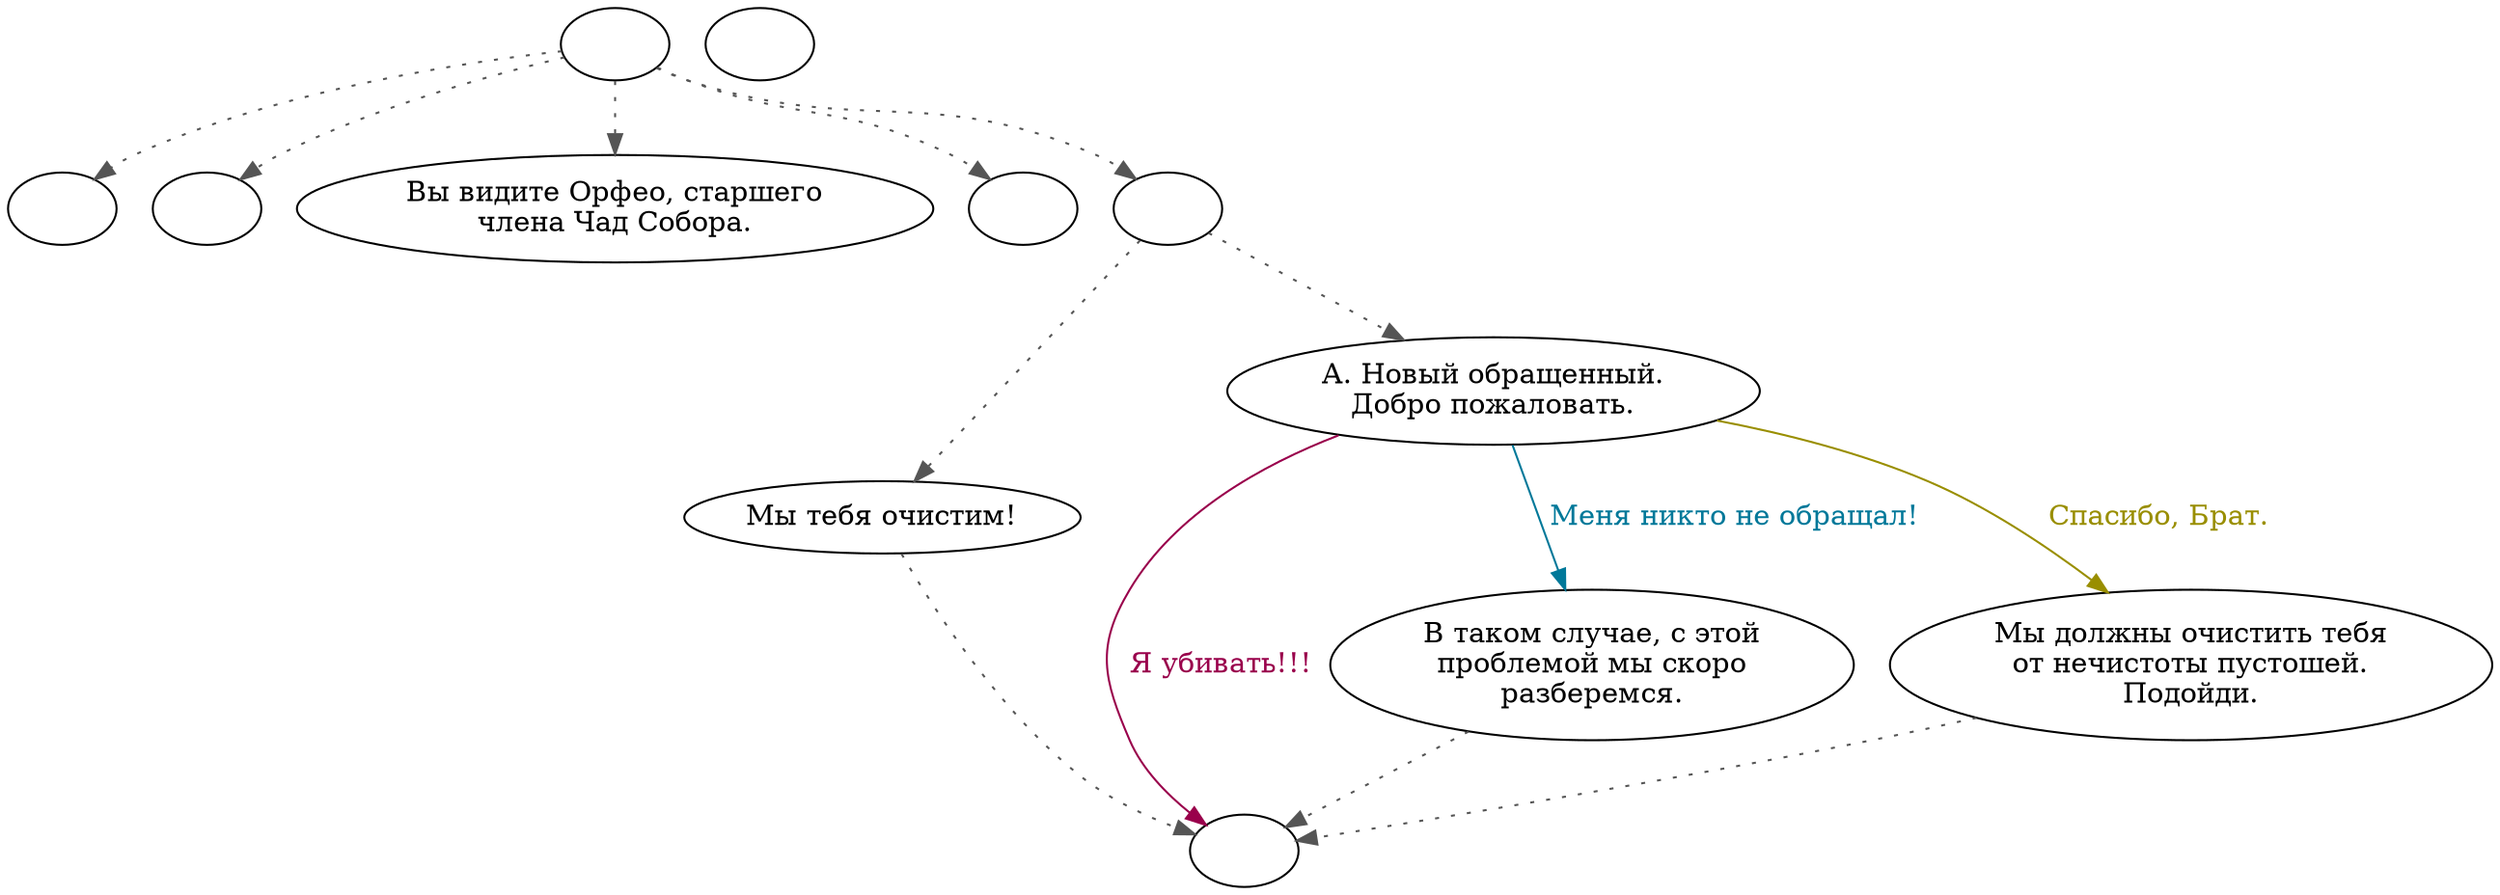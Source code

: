 digraph orfeo {
  "start" [style=filled       fillcolor="#FFFFFF"       color="#000000"]
  "start" -> "critter_p_proc" [style=dotted color="#555555"]
  "start" -> "destroy_p_proc" [style=dotted color="#555555"]
  "start" -> "look_at_p_proc" [style=dotted color="#555555"]
  "start" -> "pickup_p_proc" [style=dotted color="#555555"]
  "start" -> "talk_p_proc" [style=dotted color="#555555"]
  "start" [label=""]
  "critter_p_proc" [style=filled       fillcolor="#FFFFFF"       color="#000000"]
  "critter_p_proc" [label=""]
  "destroy_p_proc" [style=filled       fillcolor="#FFFFFF"       color="#000000"]
  "destroy_p_proc" [label=""]
  "look_at_p_proc" [style=filled       fillcolor="#FFFFFF"       color="#000000"]
  "look_at_p_proc" [label="Вы видите Орфео, старшего\nчлена Чад Собора."]
  "pickup_p_proc" [style=filled       fillcolor="#FFFFFF"       color="#000000"]
  "pickup_p_proc" [label=""]
  "talk_p_proc" [style=filled       fillcolor="#FFFFFF"       color="#000000"]
  "talk_p_proc" -> "Orfeo3" [style=dotted color="#555555"]
  "talk_p_proc" -> "Orfeo0" [style=dotted color="#555555"]
  "talk_p_proc" [label=""]
  "Orfeo0" [style=filled       fillcolor="#FFFFFF"       color="#000000"]
  "Orfeo0" [label="А. Новый обращенный.\nДобро пожаловать."]
  "Orfeo0" -> "combat" [label="Я убивать!!!" color="#99004B" fontcolor="#99004B"]
  "Orfeo0" -> "Orfeo1" [label="Меня никто не обращал!" color="#007899" fontcolor="#007899"]
  "Orfeo0" -> "Orfeo2" [label="Спасибо, Брат." color="#998E00" fontcolor="#998E00"]
  "Orfeo1" [style=filled       fillcolor="#FFFFFF"       color="#000000"]
  "Orfeo1" -> "combat" [style=dotted color="#555555"]
  "Orfeo1" [label="В таком случае, с этой\nпроблемой мы скоро\nразберемся."]
  "Orfeo2" [style=filled       fillcolor="#FFFFFF"       color="#000000"]
  "Orfeo2" -> "combat" [style=dotted color="#555555"]
  "Orfeo2" [label="Мы должны очистить тебя\nот нечистоты пустошей.\nПодойди."]
  "Orfeo3" [style=filled       fillcolor="#FFFFFF"       color="#000000"]
  "Orfeo3" -> "combat" [style=dotted color="#555555"]
  "Orfeo3" [label="Мы тебя очистим!"]
  "Orfeoend" [style=filled       fillcolor="#FFFFFF"       color="#000000"]
  "Orfeoend" [label=""]
  "combat" [style=filled       fillcolor="#FFFFFF"       color="#000000"]
  "combat" [label=""]
}